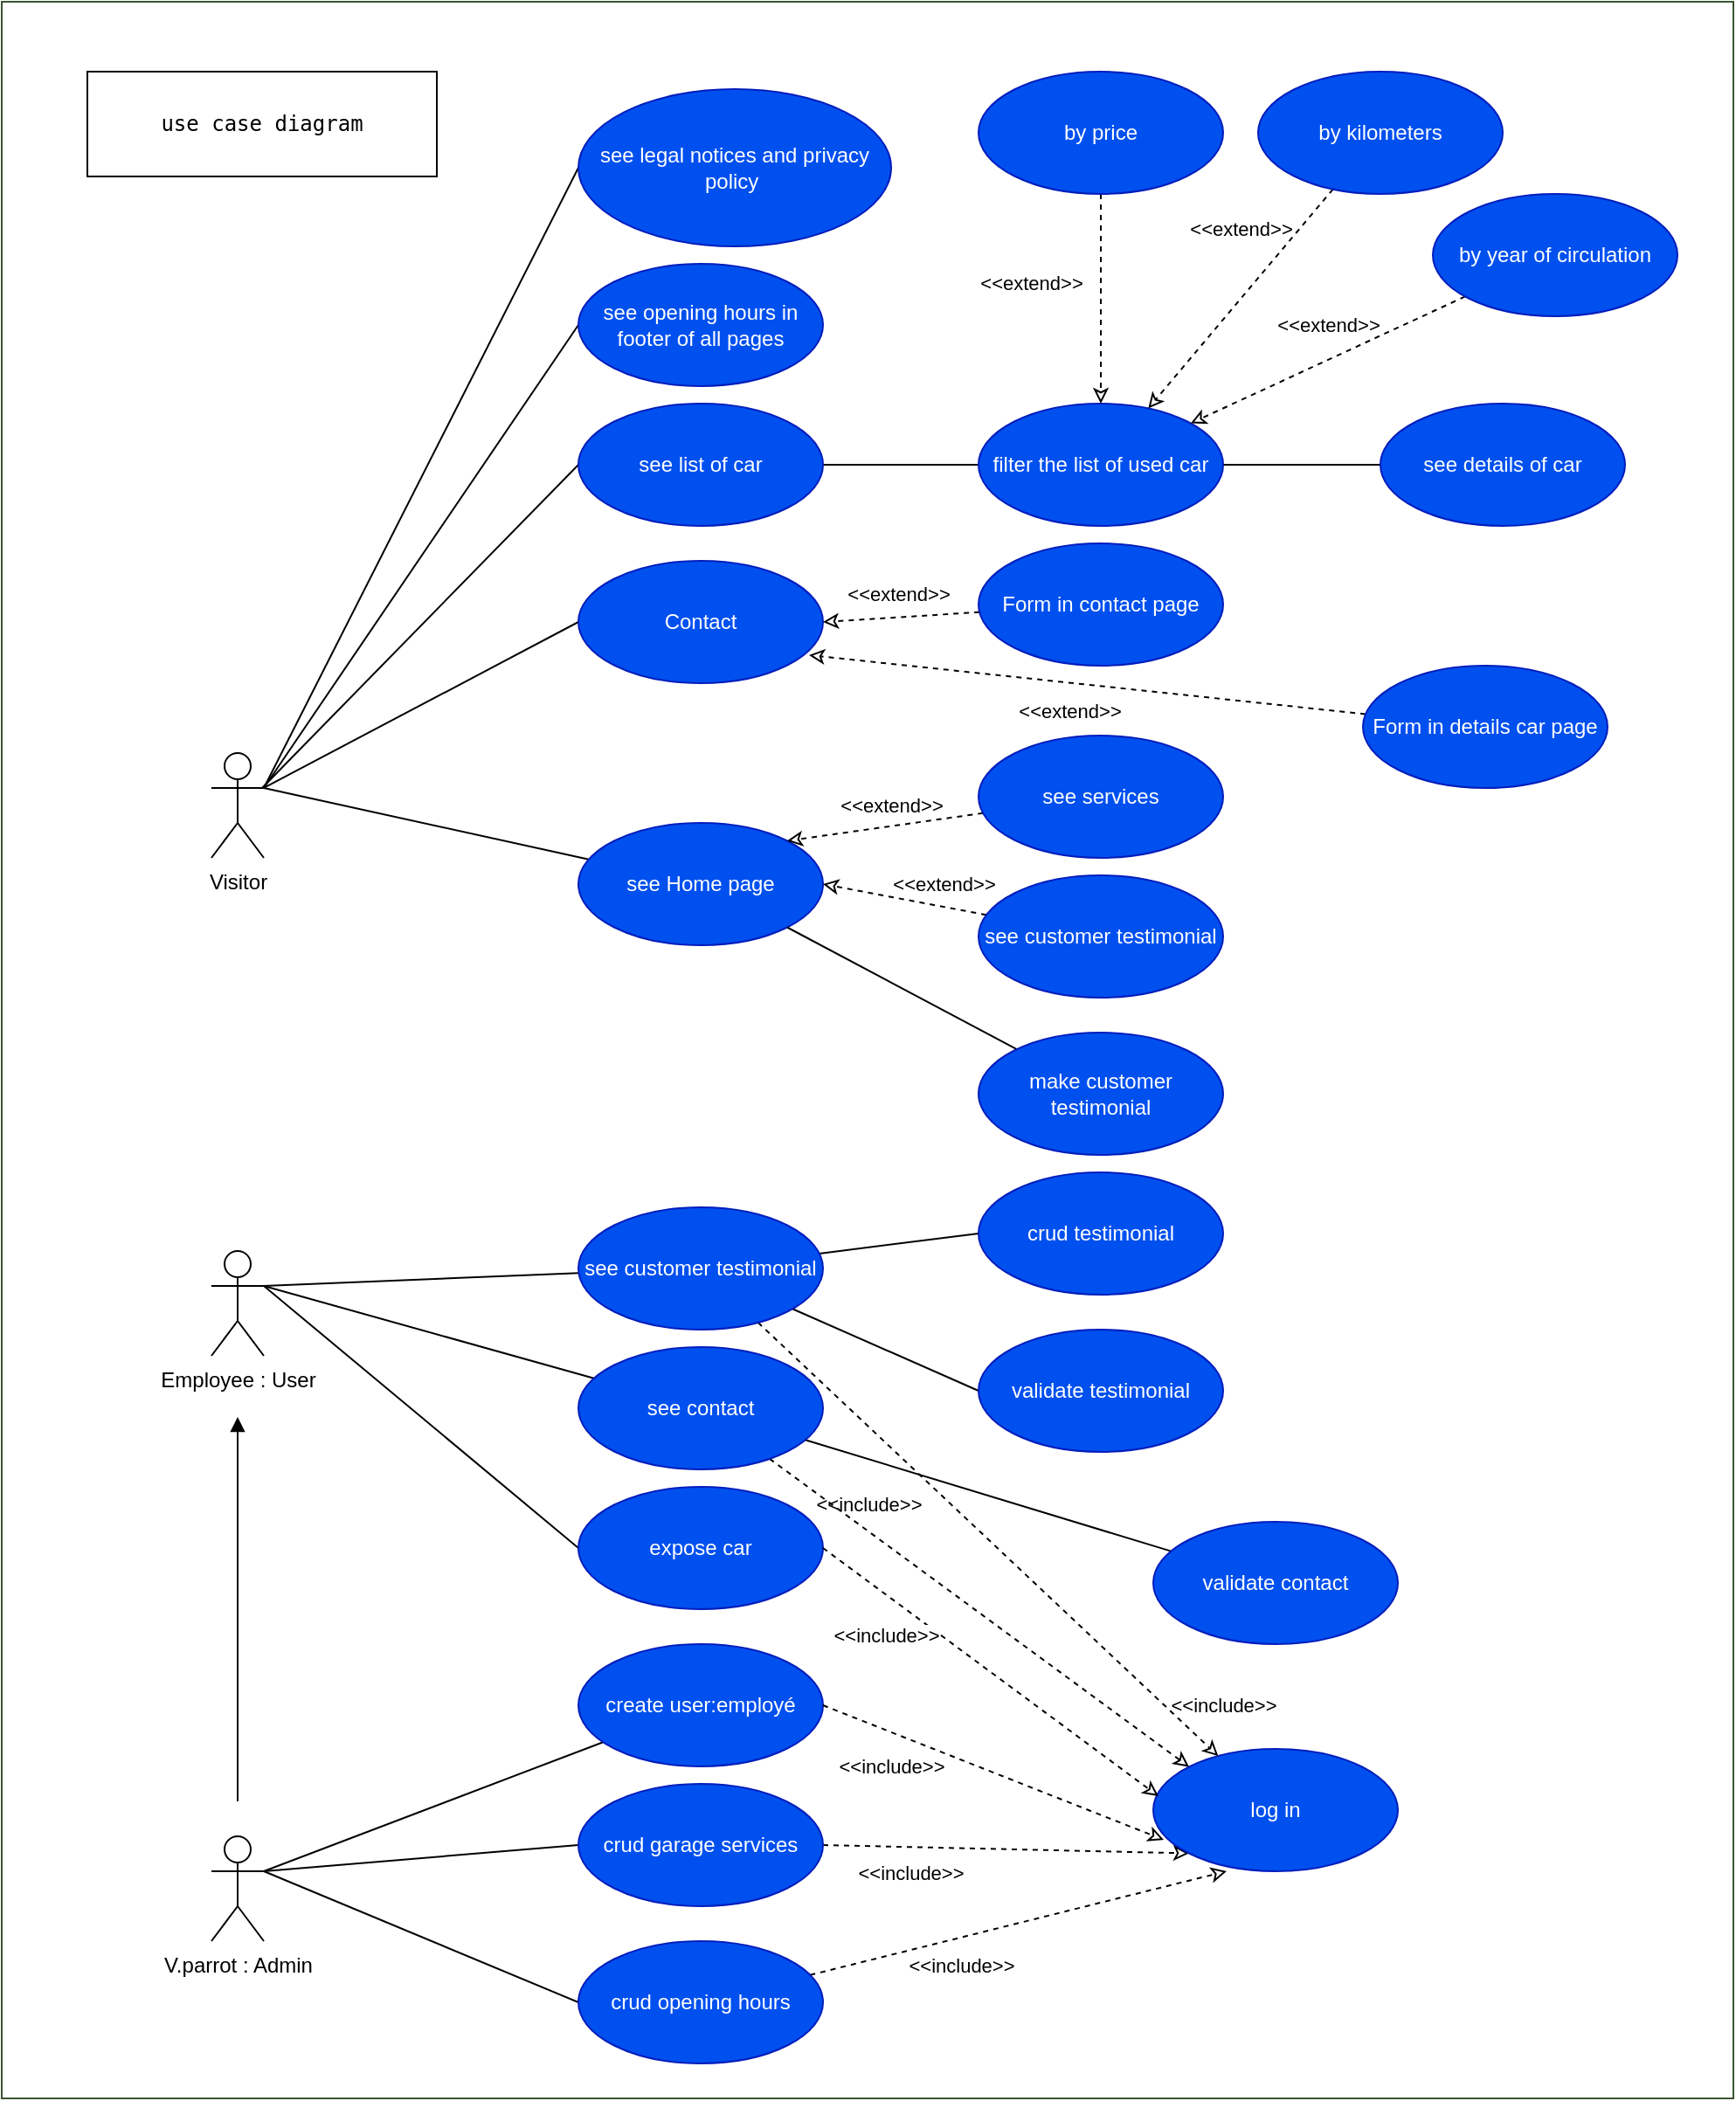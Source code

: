 <mxfile>
    <diagram id="zDsNdm4IT8cS3y7MHKv9" name="Page-1">
        <mxGraphModel dx="2066" dy="1708" grid="1" gridSize="10" guides="1" tooltips="1" connect="1" arrows="1" fold="1" page="1" pageScale="1" pageWidth="850" pageHeight="1100" math="0" shadow="0">
            <root>
                <mxCell id="0"/>
                <mxCell id="1" parent="0"/>
                <mxCell id="2" value="App" style="rounded=0;whiteSpace=wrap;html=1;fontFamily=Helvetica;fontSize=30;fontColor=#ffffff;verticalAlign=top;fillColor=#FFFFFF;strokeColor=#3A5431;backgroundOutline=0;" parent="1" vertex="1">
                    <mxGeometry x="-49" y="-530" width="991" height="1200" as="geometry"/>
                </mxCell>
                <mxCell id="3" value="&lt;pre dir=&quot;ltr&quot; data-ved=&quot;2ahUKEwjTnIHI8ouDAxXJUKQEHYWSAA4Q3ewLegQIBRAP&quot; style=&quot;text-align:left&quot; id=&quot;tw-target-text&quot; data-placeholder=&quot;Traduction&quot; class=&quot;tw-data-text tw-text-large tw-ta&quot;&gt;&lt;span lang=&quot;en&quot; class=&quot;Y2IQFc&quot;&gt;use case diagram&lt;/span&gt;&lt;/pre&gt;" style="rounded=0;whiteSpace=wrap;html=1;fontColor=#000000;fillColor=#FFFFFF;strokeColor=#000000;" parent="1" vertex="1">
                    <mxGeometry y="-490" width="200" height="60" as="geometry"/>
                </mxCell>
                <mxCell id="4" style="html=1;entryX=0;entryY=0.5;entryDx=0;entryDy=0;labelBackgroundColor=#FFFFFF;strokeColor=#000000;fontColor=#000000;endArrow=none;endFill=0;exitX=1;exitY=0.333;exitDx=0;exitDy=0;exitPerimeter=0;" parent="1" source="5" target="38" edge="1">
                    <mxGeometry relative="1" as="geometry"/>
                </mxCell>
                <mxCell id="148" style="edgeStyle=none;html=1;endArrow=block;endFill=1;strokeColor=#000000;" edge="1" parent="1">
                    <mxGeometry relative="1" as="geometry">
                        <mxPoint x="86" y="500" as="sourcePoint"/>
                        <mxPoint x="86" y="280" as="targetPoint"/>
                    </mxGeometry>
                </mxCell>
                <mxCell id="5" value="V.parrot : Admin" style="shape=umlActor;verticalLabelPosition=bottom;verticalAlign=top;html=1;fontColor=#000000;strokeColor=#000000;" parent="1" vertex="1">
                    <mxGeometry x="71" y="520" width="30" height="60" as="geometry"/>
                </mxCell>
                <mxCell id="6" style="edgeStyle=none;html=1;entryX=0;entryY=0.5;entryDx=0;entryDy=0;endArrow=none;endFill=0;exitX=1;exitY=0.333;exitDx=0;exitDy=0;exitPerimeter=0;fontColor=#000000;strokeColor=#000000;" parent="1" source="7" target="37" edge="1">
                    <mxGeometry relative="1" as="geometry"/>
                </mxCell>
                <mxCell id="7" value="Visitor" style="shape=umlActor;verticalLabelPosition=bottom;verticalAlign=top;html=1;fontColor=#000000;strokeColor=#000000;" parent="1" vertex="1">
                    <mxGeometry x="71" y="-100" width="30" height="60" as="geometry"/>
                </mxCell>
                <mxCell id="8" value="" style="edgeStyle=none;html=1;endArrow=none;endFill=0;entryX=0;entryY=0.5;entryDx=0;entryDy=0;exitX=1;exitY=0.333;exitDx=0;exitDy=0;exitPerimeter=0;fontColor=#000000;strokeColor=#000000;" parent="1" source="11" target="28" edge="1">
                    <mxGeometry relative="1" as="geometry">
                        <mxPoint x="281.05" y="71.32" as="targetPoint"/>
                    </mxGeometry>
                </mxCell>
                <mxCell id="11" value="Employee : User" style="shape=umlActor;verticalLabelPosition=bottom;verticalAlign=top;html=1;fontColor=#000000;strokeColor=#000000;" parent="1" vertex="1">
                    <mxGeometry x="71" y="185" width="30" height="60" as="geometry"/>
                </mxCell>
                <mxCell id="12" style="edgeStyle=none;html=1;endArrow=none;endFill=0;entryX=1;entryY=0.333;entryDx=0;entryDy=0;entryPerimeter=0;fontColor=#000000;strokeColor=#000000;exitX=0;exitY=0.5;exitDx=0;exitDy=0;" parent="1" source="13" target="7" edge="1">
                    <mxGeometry relative="1" as="geometry">
                        <mxPoint x="111" y="-45" as="targetPoint"/>
                    </mxGeometry>
                </mxCell>
                <mxCell id="13" value="see opening hours in footer of all pages" style="ellipse;whiteSpace=wrap;html=1;fontColor=#ffffff;fillColor=#0050ef;strokeColor=#001DBC;" parent="1" vertex="1">
                    <mxGeometry x="281" y="-380" width="140" height="70" as="geometry"/>
                </mxCell>
                <mxCell id="14" style="edgeStyle=none;html=1;exitX=0;exitY=0.5;exitDx=0;exitDy=0;endArrow=none;endFill=0;entryX=1;entryY=0.333;entryDx=0;entryDy=0;entryPerimeter=0;fontColor=#000000;strokeColor=#000000;" parent="1" source="18" target="5" edge="1">
                    <mxGeometry relative="1" as="geometry">
                        <mxPoint x="111" y="195" as="targetPoint"/>
                    </mxGeometry>
                </mxCell>
                <mxCell id="15" style="edgeStyle=none;html=1;exitX=1;exitY=0.5;exitDx=0;exitDy=0;entryX=0;entryY=1;entryDx=0;entryDy=0;endArrow=classic;endFill=0;metaEdit=1;dashed=1;fontColor=#000000;strokeColor=#000000;" parent="1" source="18" target="19" edge="1">
                    <mxGeometry relative="1" as="geometry"/>
                </mxCell>
                <mxCell id="16" value="&amp;lt;&amp;lt;include&amp;gt;&amp;gt;" style="edgeLabel;html=1;align=center;verticalAlign=middle;resizable=0;points=[];fontColor=#000000;labelBackgroundColor=#FFFFFF;" parent="15" vertex="1" connectable="0">
                    <mxGeometry x="0.256" y="-1" relative="1" as="geometry">
                        <mxPoint x="-93" y="-49" as="offset"/>
                    </mxGeometry>
                </mxCell>
                <mxCell id="108" value="&amp;lt;&amp;lt;include&amp;gt;&amp;gt;" style="edgeLabel;html=1;align=center;verticalAlign=middle;resizable=0;points=[];fontColor=#000000;labelBackgroundColor=none;" parent="15" vertex="1" connectable="0">
                    <mxGeometry x="0.101" y="-4" relative="1" as="geometry">
                        <mxPoint x="-66" y="9" as="offset"/>
                    </mxGeometry>
                </mxCell>
                <mxCell id="18" value="crud garage services" style="ellipse;whiteSpace=wrap;html=1;fontColor=#ffffff;fillColor=#0050ef;strokeColor=#001DBC;" parent="1" vertex="1">
                    <mxGeometry x="281" y="490" width="140" height="70" as="geometry"/>
                </mxCell>
                <mxCell id="19" value="log in" style="ellipse;whiteSpace=wrap;html=1;fontColor=#ffffff;fillColor=#0050ef;strokeColor=#001DBC;" parent="1" vertex="1">
                    <mxGeometry x="610" y="470" width="140" height="70" as="geometry"/>
                </mxCell>
                <mxCell id="20" style="edgeStyle=none;html=1;endArrow=none;endFill=0;entryX=1;entryY=0.333;entryDx=0;entryDy=0;entryPerimeter=0;fontColor=#000000;strokeColor=#000000;" parent="1" source="24" target="5" edge="1">
                    <mxGeometry relative="1" as="geometry">
                        <mxPoint x="111" y="195" as="targetPoint"/>
                    </mxGeometry>
                </mxCell>
                <mxCell id="24" value="create user:employé" style="ellipse;whiteSpace=wrap;html=1;fillColor=#0050ef;strokeColor=#001DBC;fontColor=#ffffff;" parent="1" vertex="1">
                    <mxGeometry x="281" y="410" width="140" height="70" as="geometry"/>
                </mxCell>
                <mxCell id="28" value="expose car" style="ellipse;whiteSpace=wrap;html=1;fontColor=#ffffff;fillColor=#0050ef;strokeColor=#001DBC;" parent="1" vertex="1">
                    <mxGeometry x="281" y="320" width="140" height="70" as="geometry"/>
                </mxCell>
                <mxCell id="29" style="edgeStyle=none;html=1;exitX=1;exitY=0.5;exitDx=0;exitDy=0;entryX=0.021;entryY=0.386;entryDx=0;entryDy=0;endArrow=classic;endFill=0;metaEdit=1;dashed=1;fontColor=#000000;strokeColor=#000000;entryPerimeter=0;" parent="1" source="28" target="19" edge="1">
                    <mxGeometry relative="1" as="geometry">
                        <mxPoint x="431" y="40" as="sourcePoint"/>
                        <mxPoint x="551" y="-45" as="targetPoint"/>
                    </mxGeometry>
                </mxCell>
                <mxCell id="30" value="&amp;lt;&amp;lt;include&amp;gt;&amp;gt;" style="edgeLabel;html=1;align=center;verticalAlign=middle;resizable=0;points=[];fontColor=#000000;labelBackgroundColor=#FFFFFF;" parent="29" vertex="1" connectable="0">
                    <mxGeometry x="0.256" y="-1" relative="1" as="geometry">
                        <mxPoint x="-84" y="-40" as="offset"/>
                    </mxGeometry>
                </mxCell>
                <mxCell id="35" style="edgeStyle=none;html=1;exitX=1;exitY=0.5;exitDx=0;exitDy=0;entryX=0.043;entryY=0.743;entryDx=0;entryDy=0;endArrow=classic;endFill=0;metaEdit=1;dashed=1;fontColor=#000000;strokeColor=#000000;entryPerimeter=0;" parent="1" source="24" target="19" edge="1">
                    <mxGeometry relative="1" as="geometry">
                        <mxPoint x="416" y="280" as="sourcePoint"/>
                        <mxPoint x="536" y="145" as="targetPoint"/>
                    </mxGeometry>
                </mxCell>
                <mxCell id="37" value="see&amp;nbsp;&lt;span style=&quot;text-align: left; background-color: initial;&quot;&gt;legal notices and privacy policy&amp;nbsp;&lt;/span&gt;" style="ellipse;whiteSpace=wrap;html=1;fontColor=#ffffff;fillColor=#0050ef;strokeColor=#001DBC;" parent="1" vertex="1">
                    <mxGeometry x="281" y="-480" width="179" height="90" as="geometry"/>
                </mxCell>
                <mxCell id="136" style="edgeStyle=none;html=1;entryX=0.3;entryY=1;entryDx=0;entryDy=0;dashed=1;strokeColor=#000000;fontColor=#000000;endArrow=classic;endFill=0;entryPerimeter=0;" parent="1" source="38" target="19" edge="1">
                    <mxGeometry relative="1" as="geometry"/>
                </mxCell>
                <mxCell id="137" value="&lt;span style=&quot;&quot;&gt;&amp;lt;&amp;lt;include&amp;gt;&amp;gt;&lt;/span&gt;" style="edgeLabel;html=1;align=center;verticalAlign=middle;resizable=0;points=[];fontColor=#000000;labelBackgroundColor=none;" parent="136" vertex="1" connectable="0">
                    <mxGeometry x="0.35" relative="1" as="geometry">
                        <mxPoint x="-75" y="34" as="offset"/>
                    </mxGeometry>
                </mxCell>
                <mxCell id="38" value="crud&amp;nbsp;&lt;span style=&quot;text-align: left; background-color: initial;&quot;&gt;opening hours&lt;/span&gt;" style="ellipse;whiteSpace=wrap;html=1;fontColor=#ffffff;fillColor=#0050ef;strokeColor=#001DBC;" parent="1" vertex="1">
                    <mxGeometry x="281" y="580" width="140" height="70" as="geometry"/>
                </mxCell>
                <mxCell id="91" style="edgeStyle=none;html=1;endArrow=none;endFill=0;strokeColor=#000000;exitX=0;exitY=0.5;exitDx=0;exitDy=0;" parent="1" source="90" edge="1">
                    <mxGeometry relative="1" as="geometry">
                        <mxPoint x="100" y="-80" as="targetPoint"/>
                    </mxGeometry>
                </mxCell>
                <mxCell id="120" style="edgeStyle=none;html=1;entryX=0;entryY=0.5;entryDx=0;entryDy=0;strokeColor=#000000;fontColor=#000000;endArrow=none;endFill=0;" parent="1" source="90" target="92" edge="1">
                    <mxGeometry relative="1" as="geometry"/>
                </mxCell>
                <mxCell id="90" value="see list of car" style="ellipse;whiteSpace=wrap;html=1;fontColor=#ffffff;fillColor=#0050ef;strokeColor=#001DBC;" parent="1" vertex="1">
                    <mxGeometry x="281" y="-300" width="140" height="70" as="geometry"/>
                </mxCell>
                <mxCell id="121" style="edgeStyle=none;html=1;entryX=0;entryY=0.5;entryDx=0;entryDy=0;strokeColor=#000000;fontColor=#000000;endArrow=none;endFill=0;" parent="1" source="92" target="119" edge="1">
                    <mxGeometry relative="1" as="geometry"/>
                </mxCell>
                <mxCell id="92" value="filter the list of used car" style="ellipse;whiteSpace=wrap;html=1;fontColor=#ffffff;fillColor=#0050ef;strokeColor=#001DBC;" parent="1" vertex="1">
                    <mxGeometry x="510" y="-300" width="140" height="70" as="geometry"/>
                </mxCell>
                <mxCell id="97" style="edgeStyle=none;html=1;strokeColor=#000000;endArrow=classic;endFill=0;dashed=1;" parent="1" source="94" target="92" edge="1">
                    <mxGeometry relative="1" as="geometry"/>
                </mxCell>
                <mxCell id="98" value="&amp;lt;&amp;lt;extend&amp;gt;&amp;gt;" style="edgeLabel;html=1;align=center;verticalAlign=middle;resizable=0;points=[];fontColor=#000000;labelBackgroundColor=none;" parent="97" vertex="1" connectable="0">
                    <mxGeometry x="-0.111" relative="1" as="geometry">
                        <mxPoint x="-40" y="-3" as="offset"/>
                    </mxGeometry>
                </mxCell>
                <mxCell id="94" value="by price" style="ellipse;whiteSpace=wrap;html=1;fontColor=#ffffff;fillColor=#0050ef;strokeColor=#001DBC;" parent="1" vertex="1">
                    <mxGeometry x="510" y="-490" width="140" height="70" as="geometry"/>
                </mxCell>
                <mxCell id="99" style="edgeStyle=none;html=1;dashed=1;strokeColor=#000000;fontColor=#000000;endArrow=classic;endFill=0;" parent="1" source="95" target="92" edge="1">
                    <mxGeometry relative="1" as="geometry">
                        <mxPoint x="420" y="-120" as="targetPoint"/>
                    </mxGeometry>
                </mxCell>
                <mxCell id="100" value="&lt;span style=&quot;&quot;&gt;&amp;lt;&amp;lt;extend&amp;gt;&amp;gt;&lt;/span&gt;" style="edgeLabel;html=1;align=center;verticalAlign=middle;resizable=0;points=[];fontColor=#000000;labelBackgroundColor=none;" parent="99" vertex="1" connectable="0">
                    <mxGeometry x="-0.304" y="2" relative="1" as="geometry">
                        <mxPoint x="-18" y="-22" as="offset"/>
                    </mxGeometry>
                </mxCell>
                <mxCell id="95" value="by&amp;nbsp;&lt;span style=&quot;text-align: left; background-color: initial;&quot;&gt;kilometers&lt;/span&gt;&lt;div class=&quot;QmZWSe&quot;&gt;&lt;div class=&quot;DHcWmd&quot;&gt;&lt;/div&gt;&lt;/div&gt;" style="ellipse;whiteSpace=wrap;html=1;fontColor=#ffffff;fillColor=#0050ef;strokeColor=#001DBC;" parent="1" vertex="1">
                    <mxGeometry x="670" y="-490" width="140" height="70" as="geometry"/>
                </mxCell>
                <mxCell id="101" style="edgeStyle=none;html=1;dashed=1;strokeColor=#000000;fontColor=#000000;endArrow=classic;endFill=0;" parent="1" source="96" target="92" edge="1">
                    <mxGeometry relative="1" as="geometry"/>
                </mxCell>
                <mxCell id="103" value="&lt;span style=&quot;&quot;&gt;&amp;lt;&amp;lt;extend&amp;gt;&amp;gt;&lt;/span&gt;" style="edgeLabel;html=1;align=center;verticalAlign=middle;resizable=0;points=[];fontColor=#000000;labelBackgroundColor=none;" parent="101" vertex="1" connectable="0">
                    <mxGeometry x="-0.316" y="3" relative="1" as="geometry">
                        <mxPoint x="-26" y="-11" as="offset"/>
                    </mxGeometry>
                </mxCell>
                <mxCell id="96" value="by&amp;nbsp;&lt;span style=&quot;text-align: left; background-color: initial;&quot;&gt;year of circulation&lt;/span&gt;&lt;div class=&quot;QmZWSe&quot;&gt;&lt;div class=&quot;DHcWmd&quot;&gt;&lt;/div&gt;&lt;/div&gt;" style="ellipse;whiteSpace=wrap;html=1;fontColor=#ffffff;fillColor=#0050ef;strokeColor=#001DBC;" parent="1" vertex="1">
                    <mxGeometry x="770" y="-420" width="140" height="70" as="geometry"/>
                </mxCell>
                <mxCell id="105" style="edgeStyle=none;html=1;entryX=1;entryY=0.333;entryDx=0;entryDy=0;entryPerimeter=0;strokeColor=#000000;fontColor=#000000;endArrow=none;endFill=0;exitX=0;exitY=0.5;exitDx=0;exitDy=0;" parent="1" source="104" target="7" edge="1">
                    <mxGeometry relative="1" as="geometry"/>
                </mxCell>
                <mxCell id="104" value="Contact" style="ellipse;whiteSpace=wrap;html=1;fontColor=#ffffff;fillColor=#0050ef;strokeColor=#001DBC;" parent="1" vertex="1">
                    <mxGeometry x="281" y="-210" width="140" height="70" as="geometry"/>
                </mxCell>
                <mxCell id="109" style="edgeStyle=none;html=1;entryX=1;entryY=0.333;entryDx=0;entryDy=0;entryPerimeter=0;strokeColor=#000000;fontColor=#000000;endArrow=none;endFill=0;" parent="1" source="106" target="11" edge="1">
                    <mxGeometry relative="1" as="geometry"/>
                </mxCell>
                <mxCell id="110" style="edgeStyle=none;html=1;strokeColor=#000000;fontColor=#000000;endArrow=none;endFill=0;" parent="1" source="106" target="107" edge="1">
                    <mxGeometry relative="1" as="geometry"/>
                </mxCell>
                <mxCell id="111" style="edgeStyle=none;html=1;entryX=0;entryY=0;entryDx=0;entryDy=0;strokeColor=#000000;fontColor=#000000;endArrow=classic;endFill=0;dashed=1;" parent="1" source="106" target="19" edge="1">
                    <mxGeometry relative="1" as="geometry"/>
                </mxCell>
                <mxCell id="112" value="&lt;span style=&quot;&quot;&gt;&amp;lt;&amp;lt;include&amp;gt;&amp;gt;&lt;/span&gt;" style="edgeLabel;html=1;align=center;verticalAlign=middle;resizable=0;points=[];fontColor=#000000;labelBackgroundColor=none;" parent="111" vertex="1" connectable="0">
                    <mxGeometry x="-0.115" relative="1" as="geometry">
                        <mxPoint x="-50" y="-52" as="offset"/>
                    </mxGeometry>
                </mxCell>
                <mxCell id="106" value="see contact" style="ellipse;whiteSpace=wrap;html=1;fontColor=#ffffff;fillColor=#0050ef;strokeColor=#001DBC;" parent="1" vertex="1">
                    <mxGeometry x="281" y="240" width="140" height="70" as="geometry"/>
                </mxCell>
                <mxCell id="107" value="validate contact" style="ellipse;whiteSpace=wrap;html=1;fontColor=#ffffff;fillColor=#0050ef;strokeColor=#001DBC;" parent="1" vertex="1">
                    <mxGeometry x="610" y="340" width="140" height="70" as="geometry"/>
                </mxCell>
                <mxCell id="115" style="edgeStyle=none;html=1;entryX=1;entryY=0.5;entryDx=0;entryDy=0;dashed=1;strokeColor=#000000;fontColor=#000000;endArrow=classic;endFill=0;" parent="1" source="113" target="104" edge="1">
                    <mxGeometry relative="1" as="geometry"/>
                </mxCell>
                <mxCell id="117" value="&amp;lt;&amp;lt;extend&amp;gt;&amp;gt;" style="edgeLabel;html=1;align=center;verticalAlign=middle;resizable=0;points=[];fontColor=#000000;labelBackgroundColor=none;" parent="115" vertex="1" connectable="0">
                    <mxGeometry x="-0.212" relative="1" as="geometry">
                        <mxPoint x="-11" y="-13" as="offset"/>
                    </mxGeometry>
                </mxCell>
                <mxCell id="113" value="Form in contact page" style="ellipse;whiteSpace=wrap;html=1;fontColor=#ffffff;fillColor=#0050ef;strokeColor=#001DBC;" parent="1" vertex="1">
                    <mxGeometry x="510" y="-220" width="140" height="70" as="geometry"/>
                </mxCell>
                <mxCell id="116" style="edgeStyle=none;html=1;entryX=0.943;entryY=0.771;entryDx=0;entryDy=0;entryPerimeter=0;dashed=1;strokeColor=#000000;fontColor=#000000;endArrow=classic;endFill=0;" parent="1" source="114" target="104" edge="1">
                    <mxGeometry relative="1" as="geometry"/>
                </mxCell>
                <mxCell id="118" value="&lt;span style=&quot;&quot;&gt;&amp;lt;&amp;lt;extend&amp;gt;&amp;gt;&lt;/span&gt;" style="edgeLabel;html=1;align=center;verticalAlign=middle;resizable=0;points=[];fontColor=#000000;labelBackgroundColor=none;" parent="116" vertex="1" connectable="0">
                    <mxGeometry x="0.199" y="1" relative="1" as="geometry">
                        <mxPoint x="21" y="17" as="offset"/>
                    </mxGeometry>
                </mxCell>
                <mxCell id="114" value="Form in details car page" style="ellipse;whiteSpace=wrap;html=1;fontColor=#ffffff;fillColor=#0050ef;strokeColor=#001DBC;" parent="1" vertex="1">
                    <mxGeometry x="730" y="-150" width="140" height="70" as="geometry"/>
                </mxCell>
                <mxCell id="119" value="see details of car" style="ellipse;whiteSpace=wrap;html=1;fontColor=#ffffff;fillColor=#0050ef;strokeColor=#001DBC;" parent="1" vertex="1">
                    <mxGeometry x="740" y="-300" width="140" height="70" as="geometry"/>
                </mxCell>
                <mxCell id="123" style="edgeStyle=none;html=1;entryX=1;entryY=0.333;entryDx=0;entryDy=0;entryPerimeter=0;strokeColor=#000000;fontColor=#000000;endArrow=none;endFill=0;" parent="1" source="122" target="7" edge="1">
                    <mxGeometry relative="1" as="geometry"/>
                </mxCell>
                <mxCell id="122" value="see Home page" style="ellipse;whiteSpace=wrap;html=1;fontColor=#ffffff;fillColor=#0050ef;strokeColor=#001DBC;" parent="1" vertex="1">
                    <mxGeometry x="281" y="-60" width="140" height="70" as="geometry"/>
                </mxCell>
                <mxCell id="131" style="edgeStyle=none;html=1;entryX=1;entryY=0;entryDx=0;entryDy=0;strokeColor=#000000;fontColor=#000000;endArrow=classic;endFill=0;dashed=1;" parent="1" source="124" target="122" edge="1">
                    <mxGeometry relative="1" as="geometry"/>
                </mxCell>
                <mxCell id="133" value="&lt;span style=&quot;&quot;&gt;&amp;lt;&amp;lt;extend&amp;gt;&amp;gt;&lt;/span&gt;" style="edgeLabel;html=1;align=center;verticalAlign=middle;resizable=0;points=[];fontColor=#000000;labelBackgroundColor=none;" parent="131" vertex="1" connectable="0">
                    <mxGeometry x="-0.399" y="1" relative="1" as="geometry">
                        <mxPoint x="-19" y="-10" as="offset"/>
                    </mxGeometry>
                </mxCell>
                <mxCell id="124" value="see services" style="ellipse;whiteSpace=wrap;html=1;fontColor=#ffffff;fillColor=#0050ef;strokeColor=#001DBC;" parent="1" vertex="1">
                    <mxGeometry x="510" y="-110" width="140" height="70" as="geometry"/>
                </mxCell>
                <mxCell id="132" style="edgeStyle=none;html=1;entryX=1;entryY=0.5;entryDx=0;entryDy=0;dashed=1;strokeColor=#000000;fontColor=#000000;endArrow=classic;endFill=0;" parent="1" source="125" target="122" edge="1">
                    <mxGeometry relative="1" as="geometry"/>
                </mxCell>
                <mxCell id="134" value="&lt;span style=&quot;&quot;&gt;&amp;lt;&amp;lt;extend&amp;gt;&amp;gt;&lt;/span&gt;" style="edgeLabel;html=1;align=center;verticalAlign=middle;resizable=0;points=[];fontColor=#000000;labelBackgroundColor=none;" parent="132" vertex="1" connectable="0">
                    <mxGeometry x="-0.459" y="1" relative="1" as="geometry">
                        <mxPoint y="-14" as="offset"/>
                    </mxGeometry>
                </mxCell>
                <mxCell id="125" value="see&amp;nbsp;&lt;span style=&quot;text-align: left; background-color: initial;&quot;&gt;customer testimonial&lt;/span&gt;" style="ellipse;whiteSpace=wrap;html=1;fontColor=#ffffff;fillColor=#0050ef;strokeColor=#001DBC;" parent="1" vertex="1">
                    <mxGeometry x="510" y="-30" width="140" height="70" as="geometry"/>
                </mxCell>
                <mxCell id="130" style="edgeStyle=none;html=1;entryX=1;entryY=1;entryDx=0;entryDy=0;strokeColor=#000000;fontColor=#000000;endArrow=none;endFill=0;" parent="1" source="126" target="122" edge="1">
                    <mxGeometry relative="1" as="geometry"/>
                </mxCell>
                <mxCell id="126" value="make&amp;nbsp;&lt;span style=&quot;text-align: left; background-color: initial;&quot;&gt;customer testimonial&lt;/span&gt;" style="ellipse;whiteSpace=wrap;html=1;fontColor=#ffffff;fillColor=#0050ef;strokeColor=#001DBC;" parent="1" vertex="1">
                    <mxGeometry x="510" y="60" width="140" height="70" as="geometry"/>
                </mxCell>
                <mxCell id="139" style="edgeStyle=none;html=1;entryX=1;entryY=0.333;entryDx=0;entryDy=0;entryPerimeter=0;strokeColor=#000000;fontColor=#000000;endArrow=none;endFill=0;" parent="1" source="138" target="11" edge="1">
                    <mxGeometry relative="1" as="geometry"/>
                </mxCell>
                <mxCell id="141" style="edgeStyle=none;html=1;dashed=1;strokeColor=#000000;fontColor=#000000;endArrow=classic;endFill=0;" parent="1" source="138" target="19" edge="1">
                    <mxGeometry relative="1" as="geometry"/>
                </mxCell>
                <mxCell id="143" value="&lt;span style=&quot;&quot;&gt;&amp;lt;&amp;lt;include&amp;gt;&amp;gt;&lt;/span&gt;" style="edgeLabel;html=1;align=center;verticalAlign=middle;resizable=0;points=[];fontColor=#000000;labelBackgroundColor=none;" parent="141" vertex="1" connectable="0">
                    <mxGeometry x="-0.386" relative="1" as="geometry">
                        <mxPoint x="185" y="143" as="offset"/>
                    </mxGeometry>
                </mxCell>
                <mxCell id="146" style="edgeStyle=none;html=1;entryX=0;entryY=0.5;entryDx=0;entryDy=0;strokeColor=#000000;fontColor=#000000;endArrow=none;endFill=0;" parent="1" source="138" target="140" edge="1">
                    <mxGeometry relative="1" as="geometry"/>
                </mxCell>
                <mxCell id="147" style="edgeStyle=none;html=1;entryX=0;entryY=0.5;entryDx=0;entryDy=0;strokeColor=#000000;fontColor=#000000;endArrow=none;endFill=0;" parent="1" source="138" target="144" edge="1">
                    <mxGeometry relative="1" as="geometry"/>
                </mxCell>
                <mxCell id="138" value="see customer testimonial" style="ellipse;whiteSpace=wrap;html=1;fontColor=#ffffff;fillColor=#0050ef;strokeColor=#001DBC;" parent="1" vertex="1">
                    <mxGeometry x="281" y="160" width="140" height="70" as="geometry"/>
                </mxCell>
                <mxCell id="140" value="crud testimonial" style="ellipse;whiteSpace=wrap;html=1;fontColor=#ffffff;fillColor=#0050ef;strokeColor=#001DBC;" parent="1" vertex="1">
                    <mxGeometry x="510" y="140" width="140" height="70" as="geometry"/>
                </mxCell>
                <mxCell id="144" value="validate testimonial" style="ellipse;whiteSpace=wrap;html=1;fontColor=#ffffff;fillColor=#0050ef;strokeColor=#001DBC;" parent="1" vertex="1">
                    <mxGeometry x="510" y="230" width="140" height="70" as="geometry"/>
                </mxCell>
            </root>
        </mxGraphModel>
    </diagram>
</mxfile>